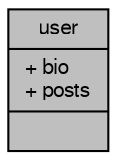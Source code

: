 digraph "user"
{
  edge [fontname="FreeSans",fontsize="10",labelfontname="FreeSans",labelfontsize="10"];
  node [fontname="FreeSans",fontsize="10",shape=record];
  Node1 [label="{user\n|+ bio\l+ posts\l|}",height=0.2,width=0.4,color="black", fillcolor="grey75", style="filled", fontcolor="black"];
}
